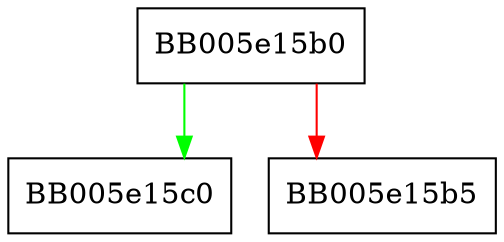 digraph ossl_ffc_named_group_get_uid {
  node [shape="box"];
  graph [splines=ortho];
  BB005e15b0 -> BB005e15c0 [color="green"];
  BB005e15b0 -> BB005e15b5 [color="red"];
}